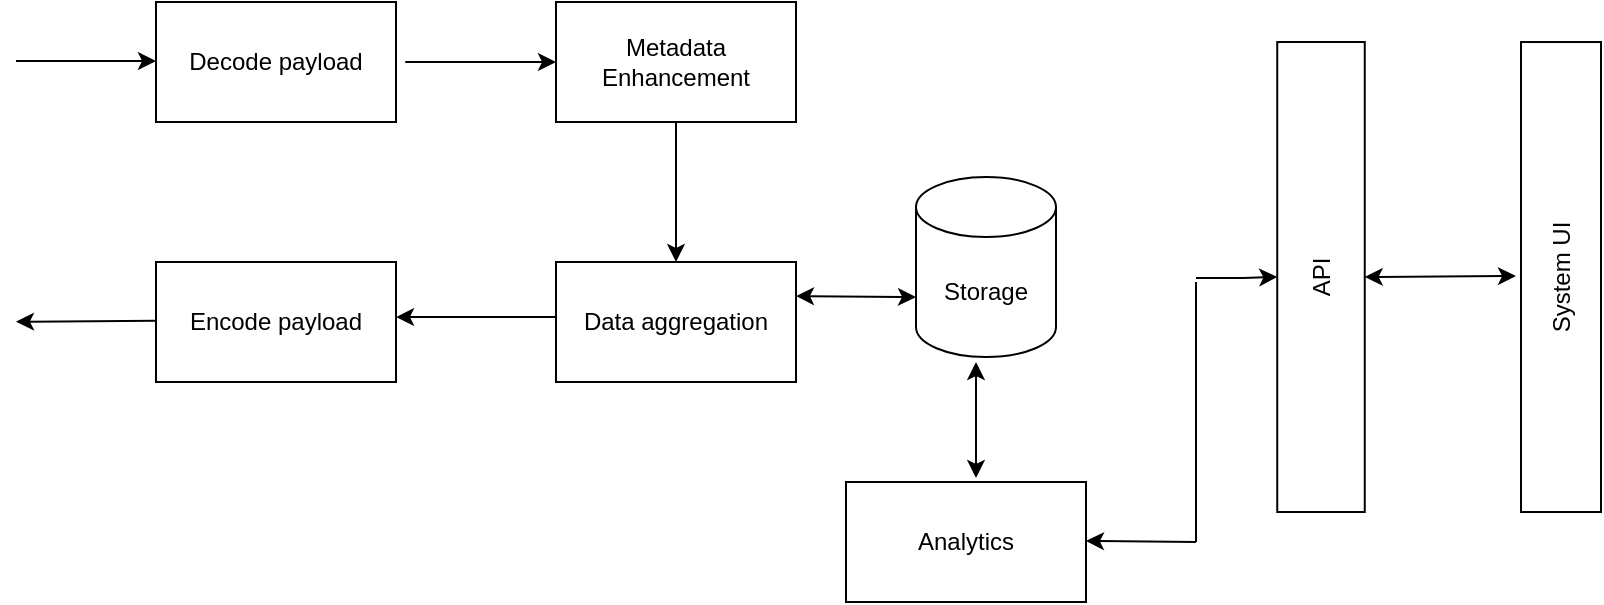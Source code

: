 <mxfile>
    <diagram id="Av9eNrowo-Yak4nj8bhN" name="Page-1">
        <mxGraphModel dx="806" dy="533" grid="1" gridSize="10" guides="1" tooltips="1" connect="1" arrows="1" fold="1" page="1" pageScale="1" pageWidth="850" pageHeight="1100" math="0" shadow="0">
            <root>
                <mxCell id="0"/>
                <mxCell id="1" parent="0"/>
                <mxCell id="2" value="Storage" style="shape=cylinder3;whiteSpace=wrap;html=1;boundedLbl=1;backgroundOutline=1;size=15;" vertex="1" parent="1">
                    <mxGeometry x="460" y="307.51" width="70" height="90" as="geometry"/>
                </mxCell>
                <mxCell id="3" value="API" style="rounded=0;whiteSpace=wrap;html=1;rotation=-90;" vertex="1" parent="1">
                    <mxGeometry x="545" y="335.63" width="235" height="43.75" as="geometry"/>
                </mxCell>
                <mxCell id="4" value="System UI" style="rounded=0;whiteSpace=wrap;html=1;rotation=-90;" vertex="1" parent="1">
                    <mxGeometry x="665" y="337.51" width="235" height="40" as="geometry"/>
                </mxCell>
                <mxCell id="7" value="" style="endArrow=classic;startArrow=classic;html=1;exitX=0.5;exitY=1;exitDx=0;exitDy=0;" edge="1" parent="1" source="3">
                    <mxGeometry width="50" height="50" relative="1" as="geometry">
                        <mxPoint x="690" y="357.01" as="sourcePoint"/>
                        <mxPoint x="760" y="357" as="targetPoint"/>
                    </mxGeometry>
                </mxCell>
                <mxCell id="9" value="Decode payload" style="rounded=0;whiteSpace=wrap;html=1;" vertex="1" parent="1">
                    <mxGeometry x="80" y="220" width="120" height="60" as="geometry"/>
                </mxCell>
                <mxCell id="10" value="Metadata Enhancement" style="rounded=0;whiteSpace=wrap;html=1;" vertex="1" parent="1">
                    <mxGeometry x="280" y="220" width="120" height="60" as="geometry"/>
                </mxCell>
                <mxCell id="11" value="Data aggregation" style="rounded=0;whiteSpace=wrap;html=1;" vertex="1" parent="1">
                    <mxGeometry x="280" y="350" width="120" height="60" as="geometry"/>
                </mxCell>
                <mxCell id="15" value="Encode payload" style="rounded=0;whiteSpace=wrap;html=1;" vertex="1" parent="1">
                    <mxGeometry x="80" y="350" width="120" height="60" as="geometry"/>
                </mxCell>
                <mxCell id="16" value="" style="endArrow=classic;html=1;" edge="1" parent="1">
                    <mxGeometry width="50" height="50" relative="1" as="geometry">
                        <mxPoint x="80" y="379.38" as="sourcePoint"/>
                        <mxPoint x="10" y="379.88" as="targetPoint"/>
                    </mxGeometry>
                </mxCell>
                <mxCell id="18" value="Analytics" style="rounded=0;whiteSpace=wrap;html=1;" vertex="1" parent="1">
                    <mxGeometry x="425" y="460" width="120" height="60" as="geometry"/>
                </mxCell>
                <mxCell id="23" value="" style="endArrow=none;html=1;" edge="1" parent="1">
                    <mxGeometry width="50" height="50" relative="1" as="geometry">
                        <mxPoint x="600" y="490" as="sourcePoint"/>
                        <mxPoint x="600" y="360" as="targetPoint"/>
                    </mxGeometry>
                </mxCell>
                <mxCell id="24" value="" style="endArrow=classic;html=1;entryX=0.5;entryY=0;entryDx=0;entryDy=0;" edge="1" parent="1" target="3">
                    <mxGeometry width="50" height="50" relative="1" as="geometry">
                        <mxPoint x="600" y="358" as="sourcePoint"/>
                        <mxPoint x="630" y="357.01" as="targetPoint"/>
                        <Array as="points">
                            <mxPoint x="620" y="358"/>
                        </Array>
                    </mxGeometry>
                </mxCell>
                <mxCell id="26" value="" style="endArrow=classic;html=1;" edge="1" parent="1">
                    <mxGeometry width="50" height="50" relative="1" as="geometry">
                        <mxPoint x="600" y="490" as="sourcePoint"/>
                        <mxPoint x="545" y="489.5" as="targetPoint"/>
                    </mxGeometry>
                </mxCell>
                <mxCell id="28" value="" style="endArrow=classic;startArrow=classic;html=1;entryX=0;entryY=0;entryDx=0;entryDy=60;entryPerimeter=0;" edge="1" parent="1" target="2">
                    <mxGeometry width="50" height="50" relative="1" as="geometry">
                        <mxPoint x="400" y="367.02" as="sourcePoint"/>
                        <mxPoint x="450" y="367.01" as="targetPoint"/>
                    </mxGeometry>
                </mxCell>
                <mxCell id="29" value="" style="endArrow=classic;startArrow=classic;html=1;" edge="1" parent="1">
                    <mxGeometry width="50" height="50" relative="1" as="geometry">
                        <mxPoint x="490" y="458" as="sourcePoint"/>
                        <mxPoint x="490" y="400" as="targetPoint"/>
                    </mxGeometry>
                </mxCell>
                <mxCell id="31" value="" style="endArrow=classic;html=1;" edge="1" parent="1" target="11">
                    <mxGeometry width="50" height="50" relative="1" as="geometry">
                        <mxPoint x="340" y="280" as="sourcePoint"/>
                        <mxPoint x="440" y="440" as="targetPoint"/>
                    </mxGeometry>
                </mxCell>
                <mxCell id="32" value="" style="endArrow=classic;html=1;" edge="1" parent="1">
                    <mxGeometry width="50" height="50" relative="1" as="geometry">
                        <mxPoint x="240" y="250" as="sourcePoint"/>
                        <mxPoint x="280" y="250" as="targetPoint"/>
                        <Array as="points">
                            <mxPoint x="200" y="250"/>
                        </Array>
                    </mxGeometry>
                </mxCell>
                <mxCell id="33" value="" style="endArrow=classic;html=1;" edge="1" parent="1">
                    <mxGeometry width="50" height="50" relative="1" as="geometry">
                        <mxPoint x="10" y="249.5" as="sourcePoint"/>
                        <mxPoint x="80" y="249.5" as="targetPoint"/>
                    </mxGeometry>
                </mxCell>
                <mxCell id="34" value="" style="endArrow=classic;html=1;" edge="1" parent="1">
                    <mxGeometry width="50" height="50" relative="1" as="geometry">
                        <mxPoint x="280" y="377.51" as="sourcePoint"/>
                        <mxPoint x="200" y="377.51" as="targetPoint"/>
                    </mxGeometry>
                </mxCell>
            </root>
        </mxGraphModel>
    </diagram>
</mxfile>